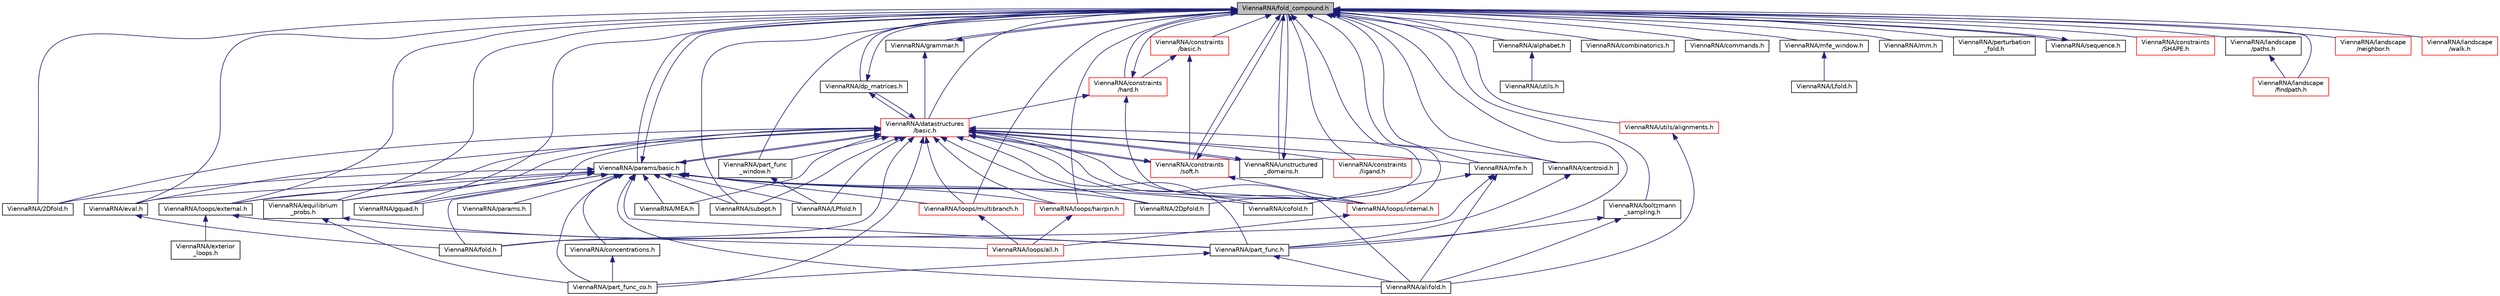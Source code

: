 digraph "ViennaRNA/fold_compound.h"
{
 // INTERACTIVE_SVG=YES
 // LATEX_PDF_SIZE
  bgcolor="transparent";
  edge [fontname="Helvetica",fontsize="10",labelfontname="Helvetica",labelfontsize="10"];
  node [fontname="Helvetica",fontsize="10",shape=record];
  Node16 [label="ViennaRNA/fold_compound.h",height=0.2,width=0.4,color="black", fillcolor="grey75", style="filled", fontcolor="black",tooltip="The Basic Fold Compound API."];
  Node16 -> Node17 [dir="back",color="midnightblue",fontsize="10",style="solid"];
  Node17 [label="ViennaRNA/2Dfold.h",height=0.2,width=0.4,color="black",URL="$2Dfold_8h.html",tooltip="MFE structures for base pair distance classes."];
  Node16 -> Node18 [dir="back",color="midnightblue",fontsize="10",style="solid"];
  Node18 [label="ViennaRNA/2Dpfold.h",height=0.2,width=0.4,color="black",URL="$2Dpfold_8h.html",tooltip="Partition function implementations for base pair distance classes."];
  Node16 -> Node19 [dir="back",color="midnightblue",fontsize="10",style="solid"];
  Node19 [label="ViennaRNA/alphabet.h",height=0.2,width=0.4,color="black",URL="$alphabet_8h.html",tooltip="Functions to process, convert, and generally handle different nucleotide and/or base pair alphabets."];
  Node19 -> Node20 [dir="back",color="midnightblue",fontsize="10",style="solid"];
  Node20 [label="ViennaRNA/utils.h",height=0.2,width=0.4,color="black",URL="$utils_8h.html",tooltip="Use ViennaRNA/utils/basic.h instead."];
  Node16 -> Node21 [dir="back",color="midnightblue",fontsize="10",style="solid"];
  Node21 [label="ViennaRNA/boltzmann\l_sampling.h",height=0.2,width=0.4,color="black",URL="$boltzmann__sampling_8h.html",tooltip="Boltzmann Sampling of secondary structures from the ensemble."];
  Node21 -> Node22 [dir="back",color="midnightblue",fontsize="10",style="solid"];
  Node22 [label="ViennaRNA/alifold.h",height=0.2,width=0.4,color="black",URL="$alifold_8h.html",tooltip="Functions for comparative structure prediction using RNA sequence alignments."];
  Node21 -> Node23 [dir="back",color="midnightblue",fontsize="10",style="solid"];
  Node23 [label="ViennaRNA/part_func.h",height=0.2,width=0.4,color="black",URL="$part__func_8h.html",tooltip="Partition function implementations."];
  Node23 -> Node22 [dir="back",color="midnightblue",fontsize="10",style="solid"];
  Node23 -> Node24 [dir="back",color="midnightblue",fontsize="10",style="solid"];
  Node24 [label="ViennaRNA/part_func_co.h",height=0.2,width=0.4,color="black",URL="$part__func__co_8h.html",tooltip="Partition function for two RNA sequences."];
  Node16 -> Node25 [dir="back",color="midnightblue",fontsize="10",style="solid"];
  Node25 [label="ViennaRNA/centroid.h",height=0.2,width=0.4,color="black",URL="$centroid_8h.html",tooltip="Centroid structure computation."];
  Node25 -> Node23 [dir="back",color="midnightblue",fontsize="10",style="solid"];
  Node16 -> Node26 [dir="back",color="midnightblue",fontsize="10",style="solid"];
  Node26 [label="ViennaRNA/combinatorics.h",height=0.2,width=0.4,color="black",URL="$combinatorics_8h.html",tooltip="Various implementations that deal with combinatorial aspects of objects."];
  Node16 -> Node27 [dir="back",color="midnightblue",fontsize="10",style="solid"];
  Node27 [label="ViennaRNA/commands.h",height=0.2,width=0.4,color="black",URL="$commands_8h.html",tooltip="Parse and apply different commands that alter the behavior of secondary structure prediction and eval..."];
  Node16 -> Node28 [dir="back",color="midnightblue",fontsize="10",style="solid"];
  Node28 [label="ViennaRNA/dp_matrices.h",height=0.2,width=0.4,color="black",URL="$dp__matrices_8h.html",tooltip="Functions to deal with standard dynamic programming (DP) matrices."];
  Node28 -> Node16 [dir="back",color="midnightblue",fontsize="10",style="solid"];
  Node28 -> Node29 [dir="back",color="midnightblue",fontsize="10",style="solid"];
  Node29 [label="ViennaRNA/datastructures\l/basic.h",height=0.2,width=0.4,color="red",URL="$datastructures_2basic_8h.html",tooltip="Various data structures and pre-processor macros."];
  Node29 -> Node17 [dir="back",color="midnightblue",fontsize="10",style="solid"];
  Node29 -> Node18 [dir="back",color="midnightblue",fontsize="10",style="solid"];
  Node29 -> Node22 [dir="back",color="midnightblue",fontsize="10",style="solid"];
  Node29 -> Node25 [dir="back",color="midnightblue",fontsize="10",style="solid"];
  Node29 -> Node31 [dir="back",color="midnightblue",fontsize="10",style="solid"];
  Node31 [label="ViennaRNA/cofold.h",height=0.2,width=0.4,color="black",URL="$cofold_8h.html",tooltip="MFE implementations for RNA-RNA interaction."];
  Node29 -> Node28 [dir="back",color="midnightblue",fontsize="10",style="solid"];
  Node29 -> Node34 [dir="back",color="midnightblue",fontsize="10",style="solid"];
  Node34 [label="ViennaRNA/equilibrium\l_probs.h",height=0.2,width=0.4,color="black",URL="$equilibrium__probs_8h.html",tooltip="Equilibrium Probability implementations."];
  Node34 -> Node23 [dir="back",color="midnightblue",fontsize="10",style="solid"];
  Node34 -> Node24 [dir="back",color="midnightblue",fontsize="10",style="solid"];
  Node29 -> Node35 [dir="back",color="midnightblue",fontsize="10",style="solid"];
  Node35 [label="ViennaRNA/eval.h",height=0.2,width=0.4,color="black",URL="$eval_8h.html",tooltip="Functions and variables related to energy evaluation of sequence/structure pairs."];
  Node35 -> Node36 [dir="back",color="midnightblue",fontsize="10",style="solid"];
  Node36 [label="ViennaRNA/fold.h",height=0.2,width=0.4,color="black",URL="$fold_8h.html",tooltip="MFE calculations for single RNA sequences."];
  Node29 -> Node36 [dir="back",color="midnightblue",fontsize="10",style="solid"];
  Node29 -> Node39 [dir="back",color="midnightblue",fontsize="10",style="solid"];
  Node39 [label="ViennaRNA/gquad.h",height=0.2,width=0.4,color="black",URL="$gquad_8h.html",tooltip="G-quadruplexes."];
  Node29 -> Node40 [dir="back",color="midnightblue",fontsize="10",style="solid"];
  Node40 [label="ViennaRNA/LPfold.h",height=0.2,width=0.4,color="black",URL="$LPfold_8h.html",tooltip="Partition function and equilibrium probability implementation for the sliding window algorithm."];
  Node29 -> Node41 [dir="back",color="midnightblue",fontsize="10",style="solid"];
  Node41 [label="ViennaRNA/MEA.h",height=0.2,width=0.4,color="black",URL="$MEA_8h.html",tooltip="Computes a MEA (maximum expected accuracy) structure."];
  Node29 -> Node42 [dir="back",color="midnightblue",fontsize="10",style="solid"];
  Node42 [label="ViennaRNA/mfe.h",height=0.2,width=0.4,color="black",URL="$mfe_8h.html",tooltip="Compute Minimum Free energy (MFE) and backtrace corresponding secondary structures from RNA sequence ..."];
  Node42 -> Node22 [dir="back",color="midnightblue",fontsize="10",style="solid"];
  Node42 -> Node31 [dir="back",color="midnightblue",fontsize="10",style="solid"];
  Node42 -> Node36 [dir="back",color="midnightblue",fontsize="10",style="solid"];
  Node29 -> Node23 [dir="back",color="midnightblue",fontsize="10",style="solid"];
  Node29 -> Node24 [dir="back",color="midnightblue",fontsize="10",style="solid"];
  Node29 -> Node44 [dir="back",color="midnightblue",fontsize="10",style="solid"];
  Node44 [label="ViennaRNA/part_func\l_window.h",height=0.2,width=0.4,color="black",URL="$part__func__window_8h.html",tooltip="Partition function and equilibrium probability implementation for the sliding window algorithm."];
  Node44 -> Node40 [dir="back",color="midnightblue",fontsize="10",style="solid"];
  Node29 -> Node50 [dir="back",color="midnightblue",fontsize="10",style="solid"];
  Node50 [label="ViennaRNA/subopt.h",height=0.2,width=0.4,color="black",URL="$subopt_8h.html",tooltip="RNAsubopt and density of states declarations."];
  Node29 -> Node51 [dir="back",color="midnightblue",fontsize="10",style="solid"];
  Node51 [label="ViennaRNA/unstructured\l_domains.h",height=0.2,width=0.4,color="black",URL="$unstructured__domains_8h.html",tooltip="Functions to modify unstructured domains, e.g. to incorporate ligands binding to unpaired stretches."];
  Node51 -> Node16 [dir="back",color="midnightblue",fontsize="10",style="solid"];
  Node51 -> Node29 [dir="back",color="midnightblue",fontsize="10",style="solid"];
  Node29 -> Node52 [dir="back",color="midnightblue",fontsize="10",style="solid"];
  Node52 [label="ViennaRNA/params/basic.h",height=0.2,width=0.4,color="black",URL="$params_2basic_8h.html",tooltip="Functions to deal with sets of energy parameters."];
  Node52 -> Node17 [dir="back",color="midnightblue",fontsize="10",style="solid"];
  Node52 -> Node18 [dir="back",color="midnightblue",fontsize="10",style="solid"];
  Node52 -> Node22 [dir="back",color="midnightblue",fontsize="10",style="solid"];
  Node52 -> Node31 [dir="back",color="midnightblue",fontsize="10",style="solid"];
  Node52 -> Node53 [dir="back",color="midnightblue",fontsize="10",style="solid"];
  Node53 [label="ViennaRNA/concentrations.h",height=0.2,width=0.4,color="black",URL="$concentrations_8h.html",tooltip="Concentration computations for RNA-RNA interactions."];
  Node53 -> Node24 [dir="back",color="midnightblue",fontsize="10",style="solid"];
  Node52 -> Node34 [dir="back",color="midnightblue",fontsize="10",style="solid"];
  Node52 -> Node35 [dir="back",color="midnightblue",fontsize="10",style="solid"];
  Node52 -> Node36 [dir="back",color="midnightblue",fontsize="10",style="solid"];
  Node52 -> Node16 [dir="back",color="midnightblue",fontsize="10",style="solid"];
  Node52 -> Node39 [dir="back",color="midnightblue",fontsize="10",style="solid"];
  Node52 -> Node40 [dir="back",color="midnightblue",fontsize="10",style="solid"];
  Node52 -> Node41 [dir="back",color="midnightblue",fontsize="10",style="solid"];
  Node52 -> Node54 [dir="back",color="midnightblue",fontsize="10",style="solid"];
  Node54 [label="ViennaRNA/params.h",height=0.2,width=0.4,color="black",URL="$params_8h.html",tooltip="Use ViennaRNA/params/basic.h instead."];
  Node52 -> Node23 [dir="back",color="midnightblue",fontsize="10",style="solid"];
  Node52 -> Node24 [dir="back",color="midnightblue",fontsize="10",style="solid"];
  Node52 -> Node50 [dir="back",color="midnightblue",fontsize="10",style="solid"];
  Node52 -> Node55 [dir="back",color="midnightblue",fontsize="10",style="solid"];
  Node55 [label="ViennaRNA/loops/external.h",height=0.2,width=0.4,color="black",URL="$external_8h.html",tooltip="Energy evaluation of exterior loops for MFE and partition function calculations."];
  Node55 -> Node56 [dir="back",color="midnightblue",fontsize="10",style="solid"];
  Node56 [label="ViennaRNA/exterior\l_loops.h",height=0.2,width=0.4,color="black",URL="$exterior__loops_8h.html",tooltip="Use ViennaRNA/loops/external.h instead."];
  Node55 -> Node57 [dir="back",color="midnightblue",fontsize="10",style="solid"];
  Node57 [label="ViennaRNA/loops/all.h",height=0.2,width=0.4,color="red",URL="$all_8h.html",tooltip="Energy evaluation for MFE and partition function calculations."];
  Node52 -> Node59 [dir="back",color="midnightblue",fontsize="10",style="solid"];
  Node59 [label="ViennaRNA/loops/hairpin.h",height=0.2,width=0.4,color="red",URL="$hairpin_8h.html",tooltip="Energy evaluation of hairpin loops for MFE and partition function calculations."];
  Node59 -> Node57 [dir="back",color="midnightblue",fontsize="10",style="solid"];
  Node52 -> Node61 [dir="back",color="midnightblue",fontsize="10",style="solid"];
  Node61 [label="ViennaRNA/loops/internal.h",height=0.2,width=0.4,color="red",URL="$internal_8h.html",tooltip="Energy evaluation of interior loops for MFE and partition function calculations."];
  Node61 -> Node57 [dir="back",color="midnightblue",fontsize="10",style="solid"];
  Node52 -> Node63 [dir="back",color="midnightblue",fontsize="10",style="solid"];
  Node63 [label="ViennaRNA/loops/multibranch.h",height=0.2,width=0.4,color="red",URL="$multibranch_8h.html",tooltip="Energy evaluation of multibranch loops for MFE and partition function calculations."];
  Node63 -> Node57 [dir="back",color="midnightblue",fontsize="10",style="solid"];
  Node52 -> Node29 [dir="back",color="midnightblue",fontsize="10",style="solid"];
  Node29 -> Node55 [dir="back",color="midnightblue",fontsize="10",style="solid"];
  Node29 -> Node59 [dir="back",color="midnightblue",fontsize="10",style="solid"];
  Node29 -> Node61 [dir="back",color="midnightblue",fontsize="10",style="solid"];
  Node29 -> Node63 [dir="back",color="midnightblue",fontsize="10",style="solid"];
  Node29 -> Node65 [dir="back",color="midnightblue",fontsize="10",style="solid"];
  Node65 [label="ViennaRNA/constraints\l/ligand.h",height=0.2,width=0.4,color="red",URL="$ligand_8h.html",tooltip="Functions for incorporation of ligands binding to hairpin and interior loop motifs using the soft con..."];
  Node29 -> Node68 [dir="back",color="midnightblue",fontsize="10",style="solid"];
  Node68 [label="ViennaRNA/constraints\l/soft.h",height=0.2,width=0.4,color="red",URL="$soft_8h.html",tooltip="Functions and data structures for secondary structure soft constraints."];
  Node68 -> Node16 [dir="back",color="midnightblue",fontsize="10",style="solid"];
  Node68 -> Node61 [dir="back",color="midnightblue",fontsize="10",style="solid"];
  Node68 -> Node29 [dir="back",color="midnightblue",fontsize="10",style="solid"];
  Node16 -> Node34 [dir="back",color="midnightblue",fontsize="10",style="solid"];
  Node16 -> Node35 [dir="back",color="midnightblue",fontsize="10",style="solid"];
  Node16 -> Node39 [dir="back",color="midnightblue",fontsize="10",style="solid"];
  Node16 -> Node85 [dir="back",color="midnightblue",fontsize="10",style="solid"];
  Node85 [label="ViennaRNA/grammar.h",height=0.2,width=0.4,color="black",URL="$grammar_8h.html",tooltip="Implementations for the RNA folding grammar."];
  Node85 -> Node16 [dir="back",color="midnightblue",fontsize="10",style="solid"];
  Node85 -> Node29 [dir="back",color="midnightblue",fontsize="10",style="solid"];
  Node16 -> Node42 [dir="back",color="midnightblue",fontsize="10",style="solid"];
  Node16 -> Node86 [dir="back",color="midnightblue",fontsize="10",style="solid"];
  Node86 [label="ViennaRNA/mfe_window.h",height=0.2,width=0.4,color="black",URL="$mfe__window_8h.html",tooltip="Compute local Minimum Free Energy (MFE) using a sliding window approach and backtrace corresponding s..."];
  Node86 -> Node87 [dir="back",color="midnightblue",fontsize="10",style="solid"];
  Node87 [label="ViennaRNA/Lfold.h",height=0.2,width=0.4,color="black",URL="$Lfold_8h.html",tooltip="Functions for locally optimal MFE structure prediction."];
  Node16 -> Node88 [dir="back",color="midnightblue",fontsize="10",style="solid"];
  Node88 [label="ViennaRNA/mm.h",height=0.2,width=0.4,color="black",URL="$mm_8h.html",tooltip="Several Maximum Matching implementations."];
  Node16 -> Node23 [dir="back",color="midnightblue",fontsize="10",style="solid"];
  Node16 -> Node44 [dir="back",color="midnightblue",fontsize="10",style="solid"];
  Node16 -> Node89 [dir="back",color="midnightblue",fontsize="10",style="solid"];
  Node89 [label="ViennaRNA/perturbation\l_fold.h",height=0.2,width=0.4,color="black",URL="$perturbation__fold_8h.html",tooltip="Find a vector of perturbation energies that minimizes the discripancies between predicted and observe..."];
  Node16 -> Node90 [dir="back",color="midnightblue",fontsize="10",style="solid"];
  Node90 [label="ViennaRNA/sequence.h",height=0.2,width=0.4,color="black",URL="$sequence_8h.html",tooltip="Functions and data structures related to sequence representations ,."];
  Node90 -> Node16 [dir="back",color="midnightblue",fontsize="10",style="solid"];
  Node16 -> Node50 [dir="back",color="midnightblue",fontsize="10",style="solid"];
  Node16 -> Node51 [dir="back",color="midnightblue",fontsize="10",style="solid"];
  Node16 -> Node52 [dir="back",color="midnightblue",fontsize="10",style="solid"];
  Node16 -> Node55 [dir="back",color="midnightblue",fontsize="10",style="solid"];
  Node16 -> Node59 [dir="back",color="midnightblue",fontsize="10",style="solid"];
  Node16 -> Node61 [dir="back",color="midnightblue",fontsize="10",style="solid"];
  Node16 -> Node63 [dir="back",color="midnightblue",fontsize="10",style="solid"];
  Node16 -> Node91 [dir="back",color="midnightblue",fontsize="10",style="solid"];
  Node91 [label="ViennaRNA/constraints\l/basic.h",height=0.2,width=0.4,color="red",URL="$constraints_2basic_8h.html",tooltip="Functions and data structures for constraining secondary structure predictions and evaluation."];
  Node91 -> Node92 [dir="back",color="midnightblue",fontsize="10",style="solid"];
  Node92 [label="ViennaRNA/constraints\l/hard.h",height=0.2,width=0.4,color="red",URL="$hard_8h.html",tooltip="Functions and data structures for handling of secondary structure hard constraints."];
  Node92 -> Node16 [dir="back",color="midnightblue",fontsize="10",style="solid"];
  Node92 -> Node61 [dir="back",color="midnightblue",fontsize="10",style="solid"];
  Node92 -> Node29 [dir="back",color="midnightblue",fontsize="10",style="solid"];
  Node91 -> Node68 [dir="back",color="midnightblue",fontsize="10",style="solid"];
  Node16 -> Node92 [dir="back",color="midnightblue",fontsize="10",style="solid"];
  Node16 -> Node65 [dir="back",color="midnightblue",fontsize="10",style="solid"];
  Node16 -> Node94 [dir="back",color="midnightblue",fontsize="10",style="solid"];
  Node94 [label="ViennaRNA/constraints\l/SHAPE.h",height=0.2,width=0.4,color="red",URL="$SHAPE_8h.html",tooltip="This module provides function to incorporate SHAPE reactivity data into the folding recursions by mea..."];
  Node16 -> Node68 [dir="back",color="midnightblue",fontsize="10",style="solid"];
  Node16 -> Node96 [dir="back",color="midnightblue",fontsize="10",style="solid"];
  Node96 [label="ViennaRNA/landscape\l/findpath.h",height=0.2,width=0.4,color="red",URL="$landscape_2findpath_8h.html",tooltip="A breadth-first search heuristic for optimal direct folding paths."];
  Node16 -> Node98 [dir="back",color="midnightblue",fontsize="10",style="solid"];
  Node98 [label="ViennaRNA/landscape\l/neighbor.h",height=0.2,width=0.4,color="red",URL="$landscape_2neighbor_8h.html",tooltip="Methods to compute the neighbors of an RNA secondary structure."];
  Node16 -> Node101 [dir="back",color="midnightblue",fontsize="10",style="solid"];
  Node101 [label="ViennaRNA/landscape\l/paths.h",height=0.2,width=0.4,color="black",URL="$paths_8h.html",tooltip="API for computing (optimal) (re-)folding paths between secondary structures."];
  Node101 -> Node96 [dir="back",color="midnightblue",fontsize="10",style="solid"];
  Node16 -> Node102 [dir="back",color="midnightblue",fontsize="10",style="solid"];
  Node102 [label="ViennaRNA/landscape\l/walk.h",height=0.2,width=0.4,color="red",URL="$landscape_2walk_8h.html",tooltip="Methods to generate particular paths such as gradient or random walks through the energy landscape of..."];
  Node16 -> Node103 [dir="back",color="midnightblue",fontsize="10",style="solid"];
  Node103 [label="ViennaRNA/utils/alignments.h",height=0.2,width=0.4,color="red",URL="$utils_2alignments_8h.html",tooltip="Various utility- and helper-functions for sequence alignments and comparative structure prediction."];
  Node103 -> Node22 [dir="back",color="midnightblue",fontsize="10",style="solid"];
  Node16 -> Node29 [dir="back",color="midnightblue",fontsize="10",style="solid"];
}
